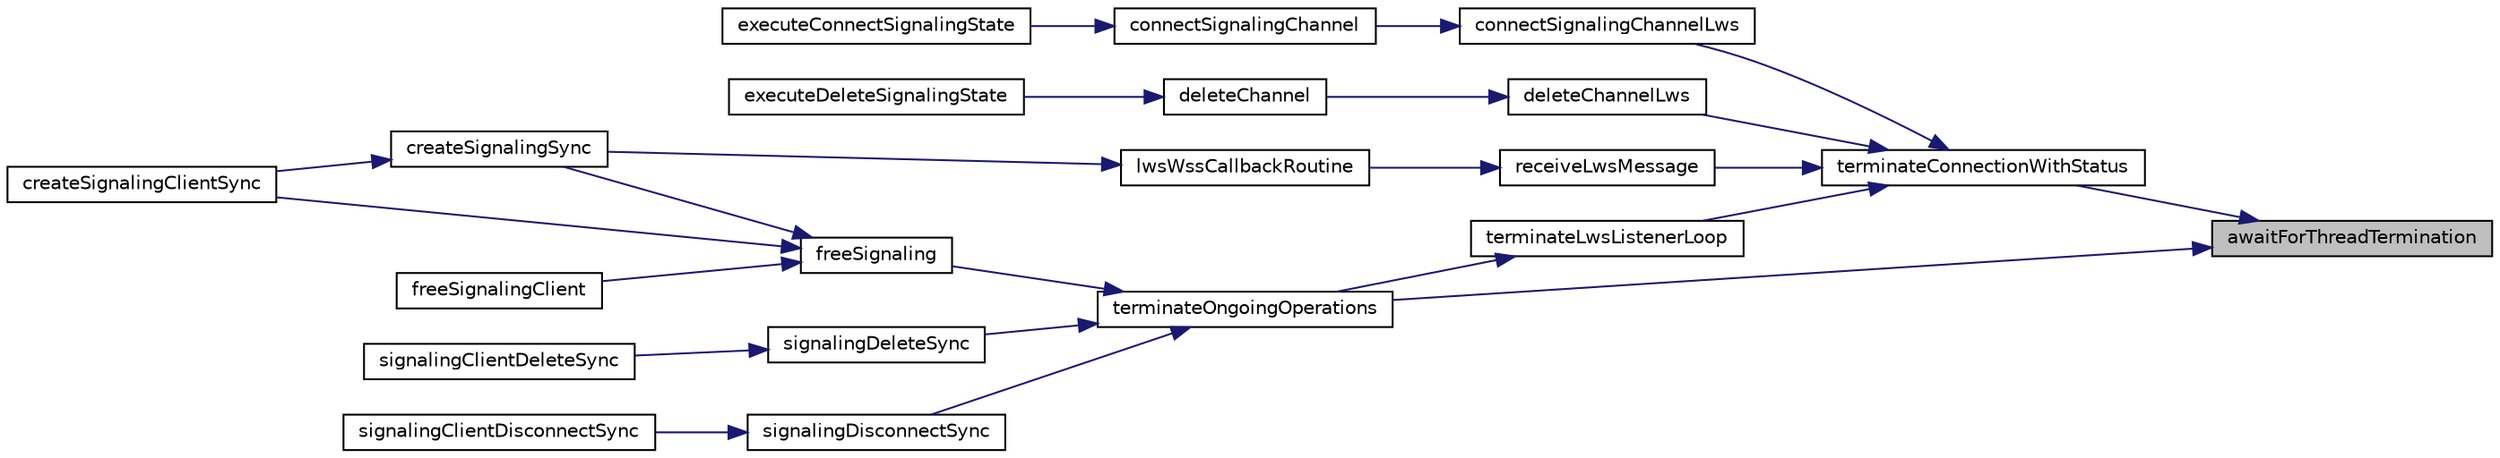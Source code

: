 digraph "awaitForThreadTermination"
{
 // LATEX_PDF_SIZE
  edge [fontname="Helvetica",fontsize="10",labelfontname="Helvetica",labelfontsize="10"];
  node [fontname="Helvetica",fontsize="10",shape=record];
  rankdir="RL";
  Node1 [label="awaitForThreadTermination",height=0.2,width=0.4,color="black", fillcolor="grey75", style="filled", fontcolor="black",tooltip=" "];
  Node1 -> Node2 [dir="back",color="midnightblue",fontsize="10",style="solid",fontname="Helvetica"];
  Node2 [label="terminateConnectionWithStatus",height=0.2,width=0.4,color="black", fillcolor="white", style="filled",URL="$LwsApiCalls_8h.html#a35c27097d8694e053456985681d9f299",tooltip=" "];
  Node2 -> Node3 [dir="back",color="midnightblue",fontsize="10",style="solid",fontname="Helvetica"];
  Node3 [label="connectSignalingChannelLws",height=0.2,width=0.4,color="black", fillcolor="white", style="filled",URL="$LwsApiCalls_8h.html#a2ac258834937856ede462e972c15869f",tooltip=" "];
  Node3 -> Node4 [dir="back",color="midnightblue",fontsize="10",style="solid",fontname="Helvetica"];
  Node4 [label="connectSignalingChannel",height=0.2,width=0.4,color="black", fillcolor="white", style="filled",URL="$Signaling_8h.html#a7bbc824772aa5da9ae0f0d32072624a5",tooltip=" "];
  Node4 -> Node5 [dir="back",color="midnightblue",fontsize="10",style="solid",fontname="Helvetica"];
  Node5 [label="executeConnectSignalingState",height=0.2,width=0.4,color="black", fillcolor="white", style="filled",URL="$StateMachine_8h.html#ad61b483e90502a439e3c52e6bdf1b760",tooltip=" "];
  Node2 -> Node6 [dir="back",color="midnightblue",fontsize="10",style="solid",fontname="Helvetica"];
  Node6 [label="deleteChannelLws",height=0.2,width=0.4,color="black", fillcolor="white", style="filled",URL="$LwsApiCalls_8h.html#a3389cab55ec0140e12d28d5174823525",tooltip=" "];
  Node6 -> Node7 [dir="back",color="midnightblue",fontsize="10",style="solid",fontname="Helvetica"];
  Node7 [label="deleteChannel",height=0.2,width=0.4,color="black", fillcolor="white", style="filled",URL="$Signaling_8h.html#a8e737f9e23a9d0be4a2280e6114bd6fc",tooltip=" "];
  Node7 -> Node8 [dir="back",color="midnightblue",fontsize="10",style="solid",fontname="Helvetica"];
  Node8 [label="executeDeleteSignalingState",height=0.2,width=0.4,color="black", fillcolor="white", style="filled",URL="$StateMachine_8h.html#aa9f061233a9fdff2c0f1180ac06a1e8b",tooltip=" "];
  Node2 -> Node9 [dir="back",color="midnightblue",fontsize="10",style="solid",fontname="Helvetica"];
  Node9 [label="receiveLwsMessage",height=0.2,width=0.4,color="black", fillcolor="white", style="filled",URL="$LwsApiCalls_8h.html#a3be2b58965f27978a86f44a01a60fdd1",tooltip=" "];
  Node9 -> Node10 [dir="back",color="midnightblue",fontsize="10",style="solid",fontname="Helvetica"];
  Node10 [label="lwsWssCallbackRoutine",height=0.2,width=0.4,color="black", fillcolor="white", style="filled",URL="$LwsApiCalls_8h.html#aa2eb874b1b028f1648df7736ae344a63",tooltip=" "];
  Node10 -> Node11 [dir="back",color="midnightblue",fontsize="10",style="solid",fontname="Helvetica"];
  Node11 [label="createSignalingSync",height=0.2,width=0.4,color="black", fillcolor="white", style="filled",URL="$Signaling_8h.html#a26907340bcd88230be1b23ace9d19e68",tooltip=" "];
  Node11 -> Node12 [dir="back",color="midnightblue",fontsize="10",style="solid",fontname="Helvetica"];
  Node12 [label="createSignalingClientSync",height=0.2,width=0.4,color="black", fillcolor="white", style="filled",URL="$group__PublicMemberFunctions.html#ga375ddffe8376298cdaafe63799b53b1e",tooltip="Creates a Signaling client and returns a handle to it."];
  Node2 -> Node13 [dir="back",color="midnightblue",fontsize="10",style="solid",fontname="Helvetica"];
  Node13 [label="terminateLwsListenerLoop",height=0.2,width=0.4,color="black", fillcolor="white", style="filled",URL="$LwsApiCalls_8h.html#adaab65fdec20bfa988b6c59e317520aa",tooltip=" "];
  Node13 -> Node14 [dir="back",color="midnightblue",fontsize="10",style="solid",fontname="Helvetica"];
  Node14 [label="terminateOngoingOperations",height=0.2,width=0.4,color="black", fillcolor="white", style="filled",URL="$Signaling_8h.html#acb2932f961b12b958dc125e21bc2a713",tooltip=" "];
  Node14 -> Node15 [dir="back",color="midnightblue",fontsize="10",style="solid",fontname="Helvetica"];
  Node15 [label="freeSignaling",height=0.2,width=0.4,color="black", fillcolor="white", style="filled",URL="$Signaling_8h.html#ad9057954d6494f555ba7b7646fc31ccc",tooltip=" "];
  Node15 -> Node12 [dir="back",color="midnightblue",fontsize="10",style="solid",fontname="Helvetica"];
  Node15 -> Node11 [dir="back",color="midnightblue",fontsize="10",style="solid",fontname="Helvetica"];
  Node15 -> Node16 [dir="back",color="midnightblue",fontsize="10",style="solid",fontname="Helvetica"];
  Node16 [label="freeSignalingClient",height=0.2,width=0.4,color="black", fillcolor="white", style="filled",URL="$group__PublicMemberFunctions.html#gafb4629e6a81552152c1b475a32e06e9c",tooltip="Frees the Signaling client object."];
  Node14 -> Node17 [dir="back",color="midnightblue",fontsize="10",style="solid",fontname="Helvetica"];
  Node17 [label="signalingDeleteSync",height=0.2,width=0.4,color="black", fillcolor="white", style="filled",URL="$Signaling_8h.html#a4bf483684dd1c9457ad84c14d07af7f7",tooltip=" "];
  Node17 -> Node18 [dir="back",color="midnightblue",fontsize="10",style="solid",fontname="Helvetica"];
  Node18 [label="signalingClientDeleteSync",height=0.2,width=0.4,color="black", fillcolor="white", style="filled",URL="$group__PublicMemberFunctions.html#gad85555f757662d1585efd00d496e5c13",tooltip="Deletes the signaling channel referenced by SIGNALING_CLIENT_HANDLE."];
  Node14 -> Node19 [dir="back",color="midnightblue",fontsize="10",style="solid",fontname="Helvetica"];
  Node19 [label="signalingDisconnectSync",height=0.2,width=0.4,color="black", fillcolor="white", style="filled",URL="$Signaling_8h.html#a748192aa75f090e400ec209c2a3afab4",tooltip=" "];
  Node19 -> Node20 [dir="back",color="midnightblue",fontsize="10",style="solid",fontname="Helvetica"];
  Node20 [label="signalingClientDisconnectSync",height=0.2,width=0.4,color="black", fillcolor="white", style="filled",URL="$group__PublicMemberFunctions.html#ga6130116416557558b66728a8db2c6ee7",tooltip="Disconnects the signaling client."];
  Node1 -> Node14 [dir="back",color="midnightblue",fontsize="10",style="solid",fontname="Helvetica"];
}
